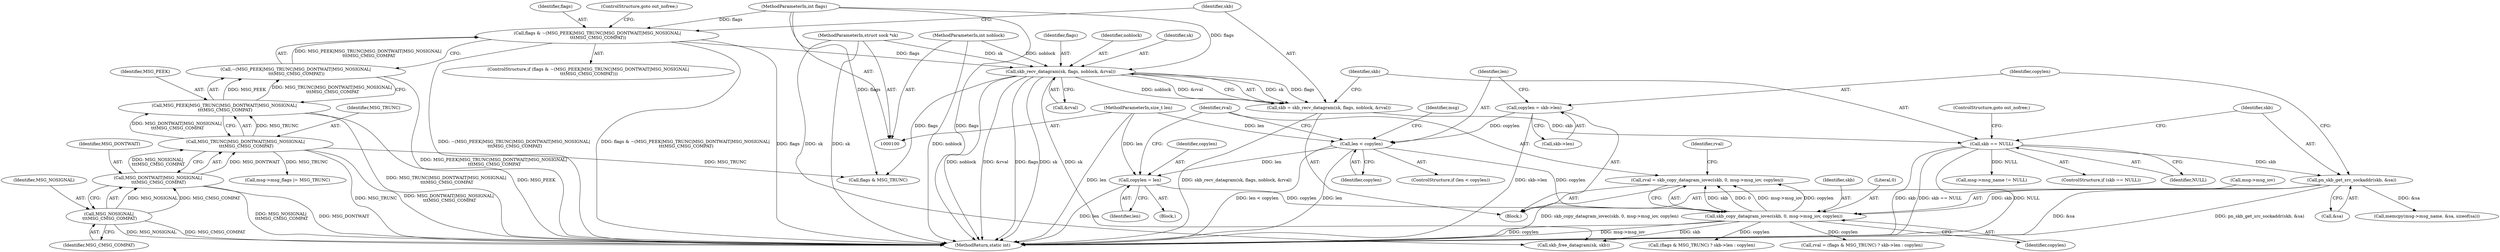 digraph "0_linux_bceaa90240b6019ed73b49965eac7d167610be69_6@API" {
"1000169" [label="(Call,rval = skb_copy_datagram_iovec(skb, 0, msg->msg_iov, copylen))"];
"1000171" [label="(Call,skb_copy_datagram_iovec(skb, 0, msg->msg_iov, copylen))"];
"1000147" [label="(Call,pn_skb_get_src_sockaddr(skb, &sa))"];
"1000143" [label="(Call,skb == NULL)"];
"1000134" [label="(Call,skb = skb_recv_datagram(sk, flags, noblock, &rval))"];
"1000136" [label="(Call,skb_recv_datagram(sk, flags, noblock, &rval))"];
"1000102" [label="(MethodParameterIn,struct sock *sk)"];
"1000121" [label="(Call,flags & ~(MSG_PEEK|MSG_TRUNC|MSG_DONTWAIT|MSG_NOSIGNAL|\n \t\t\tMSG_CMSG_COMPAT))"];
"1000106" [label="(MethodParameterIn,int flags)"];
"1000123" [label="(Call,~(MSG_PEEK|MSG_TRUNC|MSG_DONTWAIT|MSG_NOSIGNAL|\n \t\t\tMSG_CMSG_COMPAT))"];
"1000124" [label="(Call,MSG_PEEK|MSG_TRUNC|MSG_DONTWAIT|MSG_NOSIGNAL|\n \t\t\tMSG_CMSG_COMPAT)"];
"1000126" [label="(Call,MSG_TRUNC|MSG_DONTWAIT|MSG_NOSIGNAL|\n \t\t\tMSG_CMSG_COMPAT)"];
"1000128" [label="(Call,MSG_DONTWAIT|MSG_NOSIGNAL|\n \t\t\tMSG_CMSG_COMPAT)"];
"1000130" [label="(Call,MSG_NOSIGNAL|\n \t\t\tMSG_CMSG_COMPAT)"];
"1000105" [label="(MethodParameterIn,int noblock)"];
"1000157" [label="(Call,len < copylen)"];
"1000104" [label="(MethodParameterIn,size_t len)"];
"1000151" [label="(Call,copylen = skb->len)"];
"1000166" [label="(Call,copylen = len)"];
"1000166" [label="(Call,copylen = len)"];
"1000217" [label="(Call,skb_free_datagram(sk, skb))"];
"1000135" [label="(Identifier,skb)"];
"1000160" [label="(Block,)"];
"1000157" [label="(Call,len < copylen)"];
"1000138" [label="(Identifier,flags)"];
"1000104" [label="(MethodParameterIn,size_t len)"];
"1000197" [label="(Call,msg->msg_name != NULL)"];
"1000128" [label="(Call,MSG_DONTWAIT|MSG_NOSIGNAL|\n \t\t\tMSG_CMSG_COMPAT)"];
"1000129" [label="(Identifier,MSG_DONTWAIT)"];
"1000156" [label="(ControlStructure,if (len < copylen))"];
"1000146" [label="(ControlStructure,goto out_nofree;)"];
"1000158" [label="(Identifier,len)"];
"1000163" [label="(Identifier,msg)"];
"1000161" [label="(Call,msg->msg_flags |= MSG_TRUNC)"];
"1000142" [label="(ControlStructure,if (skb == NULL))"];
"1000127" [label="(Identifier,MSG_TRUNC)"];
"1000132" [label="(Identifier,MSG_CMSG_COMPAT)"];
"1000122" [label="(Identifier,flags)"];
"1000177" [label="(Identifier,copylen)"];
"1000108" [label="(Block,)"];
"1000130" [label="(Call,MSG_NOSIGNAL|\n \t\t\tMSG_CMSG_COMPAT)"];
"1000169" [label="(Call,rval = skb_copy_datagram_iovec(skb, 0, msg->msg_iov, copylen))"];
"1000179" [label="(Identifier,rval)"];
"1000189" [label="(Call,flags & MSG_TRUNC)"];
"1000148" [label="(Identifier,skb)"];
"1000203" [label="(Call,memcpy(msg->msg_name, &sa, sizeof(sa)))"];
"1000136" [label="(Call,skb_recv_datagram(sk, flags, noblock, &rval))"];
"1000125" [label="(Identifier,MSG_PEEK)"];
"1000170" [label="(Identifier,rval)"];
"1000168" [label="(Identifier,len)"];
"1000143" [label="(Call,skb == NULL)"];
"1000140" [label="(Call,&rval)"];
"1000188" [label="(Call,(flags & MSG_TRUNC) ? skb->len : copylen)"];
"1000167" [label="(Identifier,copylen)"];
"1000134" [label="(Call,skb = skb_recv_datagram(sk, flags, noblock, &rval))"];
"1000159" [label="(Identifier,copylen)"];
"1000131" [label="(Identifier,MSG_NOSIGNAL)"];
"1000174" [label="(Call,msg->msg_iov)"];
"1000149" [label="(Call,&sa)"];
"1000121" [label="(Call,flags & ~(MSG_PEEK|MSG_TRUNC|MSG_DONTWAIT|MSG_NOSIGNAL|\n \t\t\tMSG_CMSG_COMPAT))"];
"1000133" [label="(ControlStructure,goto out_nofree;)"];
"1000102" [label="(MethodParameterIn,struct sock *sk)"];
"1000172" [label="(Identifier,skb)"];
"1000173" [label="(Literal,0)"];
"1000186" [label="(Call,rval = (flags & MSG_TRUNC) ? skb->len : copylen)"];
"1000153" [label="(Call,skb->len)"];
"1000147" [label="(Call,pn_skb_get_src_sockaddr(skb, &sa))"];
"1000151" [label="(Call,copylen = skb->len)"];
"1000145" [label="(Identifier,NULL)"];
"1000126" [label="(Call,MSG_TRUNC|MSG_DONTWAIT|MSG_NOSIGNAL|\n \t\t\tMSG_CMSG_COMPAT)"];
"1000223" [label="(MethodReturn,static int)"];
"1000105" [label="(MethodParameterIn,int noblock)"];
"1000152" [label="(Identifier,copylen)"];
"1000139" [label="(Identifier,noblock)"];
"1000120" [label="(ControlStructure,if (flags & ~(MSG_PEEK|MSG_TRUNC|MSG_DONTWAIT|MSG_NOSIGNAL|\n \t\t\tMSG_CMSG_COMPAT)))"];
"1000106" [label="(MethodParameterIn,int flags)"];
"1000144" [label="(Identifier,skb)"];
"1000137" [label="(Identifier,sk)"];
"1000171" [label="(Call,skb_copy_datagram_iovec(skb, 0, msg->msg_iov, copylen))"];
"1000123" [label="(Call,~(MSG_PEEK|MSG_TRUNC|MSG_DONTWAIT|MSG_NOSIGNAL|\n \t\t\tMSG_CMSG_COMPAT))"];
"1000124" [label="(Call,MSG_PEEK|MSG_TRUNC|MSG_DONTWAIT|MSG_NOSIGNAL|\n \t\t\tMSG_CMSG_COMPAT)"];
"1000169" -> "1000108"  [label="AST: "];
"1000169" -> "1000171"  [label="CFG: "];
"1000170" -> "1000169"  [label="AST: "];
"1000171" -> "1000169"  [label="AST: "];
"1000179" -> "1000169"  [label="CFG: "];
"1000169" -> "1000223"  [label="DDG: skb_copy_datagram_iovec(skb, 0, msg->msg_iov, copylen)"];
"1000171" -> "1000169"  [label="DDG: skb"];
"1000171" -> "1000169"  [label="DDG: 0"];
"1000171" -> "1000169"  [label="DDG: msg->msg_iov"];
"1000171" -> "1000169"  [label="DDG: copylen"];
"1000171" -> "1000177"  [label="CFG: "];
"1000172" -> "1000171"  [label="AST: "];
"1000173" -> "1000171"  [label="AST: "];
"1000174" -> "1000171"  [label="AST: "];
"1000177" -> "1000171"  [label="AST: "];
"1000171" -> "1000223"  [label="DDG: copylen"];
"1000171" -> "1000223"  [label="DDG: msg->msg_iov"];
"1000147" -> "1000171"  [label="DDG: skb"];
"1000157" -> "1000171"  [label="DDG: copylen"];
"1000166" -> "1000171"  [label="DDG: copylen"];
"1000171" -> "1000186"  [label="DDG: copylen"];
"1000171" -> "1000188"  [label="DDG: copylen"];
"1000171" -> "1000217"  [label="DDG: skb"];
"1000147" -> "1000108"  [label="AST: "];
"1000147" -> "1000149"  [label="CFG: "];
"1000148" -> "1000147"  [label="AST: "];
"1000149" -> "1000147"  [label="AST: "];
"1000152" -> "1000147"  [label="CFG: "];
"1000147" -> "1000223"  [label="DDG: &sa"];
"1000147" -> "1000223"  [label="DDG: pn_skb_get_src_sockaddr(skb, &sa)"];
"1000143" -> "1000147"  [label="DDG: skb"];
"1000147" -> "1000203"  [label="DDG: &sa"];
"1000143" -> "1000142"  [label="AST: "];
"1000143" -> "1000145"  [label="CFG: "];
"1000144" -> "1000143"  [label="AST: "];
"1000145" -> "1000143"  [label="AST: "];
"1000146" -> "1000143"  [label="CFG: "];
"1000148" -> "1000143"  [label="CFG: "];
"1000143" -> "1000223"  [label="DDG: skb"];
"1000143" -> "1000223"  [label="DDG: skb == NULL"];
"1000143" -> "1000223"  [label="DDG: NULL"];
"1000134" -> "1000143"  [label="DDG: skb"];
"1000143" -> "1000197"  [label="DDG: NULL"];
"1000134" -> "1000108"  [label="AST: "];
"1000134" -> "1000136"  [label="CFG: "];
"1000135" -> "1000134"  [label="AST: "];
"1000136" -> "1000134"  [label="AST: "];
"1000144" -> "1000134"  [label="CFG: "];
"1000134" -> "1000223"  [label="DDG: skb_recv_datagram(sk, flags, noblock, &rval)"];
"1000136" -> "1000134"  [label="DDG: sk"];
"1000136" -> "1000134"  [label="DDG: flags"];
"1000136" -> "1000134"  [label="DDG: noblock"];
"1000136" -> "1000134"  [label="DDG: &rval"];
"1000136" -> "1000140"  [label="CFG: "];
"1000137" -> "1000136"  [label="AST: "];
"1000138" -> "1000136"  [label="AST: "];
"1000139" -> "1000136"  [label="AST: "];
"1000140" -> "1000136"  [label="AST: "];
"1000136" -> "1000223"  [label="DDG: noblock"];
"1000136" -> "1000223"  [label="DDG: &rval"];
"1000136" -> "1000223"  [label="DDG: flags"];
"1000136" -> "1000223"  [label="DDG: sk"];
"1000102" -> "1000136"  [label="DDG: sk"];
"1000121" -> "1000136"  [label="DDG: flags"];
"1000106" -> "1000136"  [label="DDG: flags"];
"1000105" -> "1000136"  [label="DDG: noblock"];
"1000136" -> "1000189"  [label="DDG: flags"];
"1000136" -> "1000217"  [label="DDG: sk"];
"1000102" -> "1000100"  [label="AST: "];
"1000102" -> "1000223"  [label="DDG: sk"];
"1000102" -> "1000217"  [label="DDG: sk"];
"1000121" -> "1000120"  [label="AST: "];
"1000121" -> "1000123"  [label="CFG: "];
"1000122" -> "1000121"  [label="AST: "];
"1000123" -> "1000121"  [label="AST: "];
"1000133" -> "1000121"  [label="CFG: "];
"1000135" -> "1000121"  [label="CFG: "];
"1000121" -> "1000223"  [label="DDG: ~(MSG_PEEK|MSG_TRUNC|MSG_DONTWAIT|MSG_NOSIGNAL|\n \t\t\tMSG_CMSG_COMPAT)"];
"1000121" -> "1000223"  [label="DDG: flags & ~(MSG_PEEK|MSG_TRUNC|MSG_DONTWAIT|MSG_NOSIGNAL|\n \t\t\tMSG_CMSG_COMPAT)"];
"1000121" -> "1000223"  [label="DDG: flags"];
"1000106" -> "1000121"  [label="DDG: flags"];
"1000123" -> "1000121"  [label="DDG: MSG_PEEK|MSG_TRUNC|MSG_DONTWAIT|MSG_NOSIGNAL|\n \t\t\tMSG_CMSG_COMPAT"];
"1000106" -> "1000100"  [label="AST: "];
"1000106" -> "1000223"  [label="DDG: flags"];
"1000106" -> "1000189"  [label="DDG: flags"];
"1000123" -> "1000124"  [label="CFG: "];
"1000124" -> "1000123"  [label="AST: "];
"1000123" -> "1000223"  [label="DDG: MSG_PEEK|MSG_TRUNC|MSG_DONTWAIT|MSG_NOSIGNAL|\n \t\t\tMSG_CMSG_COMPAT"];
"1000124" -> "1000123"  [label="DDG: MSG_PEEK"];
"1000124" -> "1000123"  [label="DDG: MSG_TRUNC|MSG_DONTWAIT|MSG_NOSIGNAL|\n \t\t\tMSG_CMSG_COMPAT"];
"1000124" -> "1000126"  [label="CFG: "];
"1000125" -> "1000124"  [label="AST: "];
"1000126" -> "1000124"  [label="AST: "];
"1000124" -> "1000223"  [label="DDG: MSG_TRUNC|MSG_DONTWAIT|MSG_NOSIGNAL|\n \t\t\tMSG_CMSG_COMPAT"];
"1000124" -> "1000223"  [label="DDG: MSG_PEEK"];
"1000126" -> "1000124"  [label="DDG: MSG_TRUNC"];
"1000126" -> "1000124"  [label="DDG: MSG_DONTWAIT|MSG_NOSIGNAL|\n \t\t\tMSG_CMSG_COMPAT"];
"1000126" -> "1000128"  [label="CFG: "];
"1000127" -> "1000126"  [label="AST: "];
"1000128" -> "1000126"  [label="AST: "];
"1000126" -> "1000223"  [label="DDG: MSG_TRUNC"];
"1000126" -> "1000223"  [label="DDG: MSG_DONTWAIT|MSG_NOSIGNAL|\n \t\t\tMSG_CMSG_COMPAT"];
"1000128" -> "1000126"  [label="DDG: MSG_DONTWAIT"];
"1000128" -> "1000126"  [label="DDG: MSG_NOSIGNAL|\n \t\t\tMSG_CMSG_COMPAT"];
"1000126" -> "1000161"  [label="DDG: MSG_TRUNC"];
"1000126" -> "1000189"  [label="DDG: MSG_TRUNC"];
"1000128" -> "1000130"  [label="CFG: "];
"1000129" -> "1000128"  [label="AST: "];
"1000130" -> "1000128"  [label="AST: "];
"1000128" -> "1000223"  [label="DDG: MSG_NOSIGNAL|\n \t\t\tMSG_CMSG_COMPAT"];
"1000128" -> "1000223"  [label="DDG: MSG_DONTWAIT"];
"1000130" -> "1000128"  [label="DDG: MSG_NOSIGNAL"];
"1000130" -> "1000128"  [label="DDG: MSG_CMSG_COMPAT"];
"1000130" -> "1000132"  [label="CFG: "];
"1000131" -> "1000130"  [label="AST: "];
"1000132" -> "1000130"  [label="AST: "];
"1000130" -> "1000223"  [label="DDG: MSG_CMSG_COMPAT"];
"1000130" -> "1000223"  [label="DDG: MSG_NOSIGNAL"];
"1000105" -> "1000100"  [label="AST: "];
"1000105" -> "1000223"  [label="DDG: noblock"];
"1000157" -> "1000156"  [label="AST: "];
"1000157" -> "1000159"  [label="CFG: "];
"1000158" -> "1000157"  [label="AST: "];
"1000159" -> "1000157"  [label="AST: "];
"1000163" -> "1000157"  [label="CFG: "];
"1000170" -> "1000157"  [label="CFG: "];
"1000157" -> "1000223"  [label="DDG: len < copylen"];
"1000157" -> "1000223"  [label="DDG: len"];
"1000104" -> "1000157"  [label="DDG: len"];
"1000151" -> "1000157"  [label="DDG: copylen"];
"1000157" -> "1000166"  [label="DDG: len"];
"1000104" -> "1000100"  [label="AST: "];
"1000104" -> "1000223"  [label="DDG: len"];
"1000104" -> "1000166"  [label="DDG: len"];
"1000151" -> "1000108"  [label="AST: "];
"1000151" -> "1000153"  [label="CFG: "];
"1000152" -> "1000151"  [label="AST: "];
"1000153" -> "1000151"  [label="AST: "];
"1000158" -> "1000151"  [label="CFG: "];
"1000151" -> "1000223"  [label="DDG: skb->len"];
"1000166" -> "1000160"  [label="AST: "];
"1000166" -> "1000168"  [label="CFG: "];
"1000167" -> "1000166"  [label="AST: "];
"1000168" -> "1000166"  [label="AST: "];
"1000170" -> "1000166"  [label="CFG: "];
"1000166" -> "1000223"  [label="DDG: len"];
}
